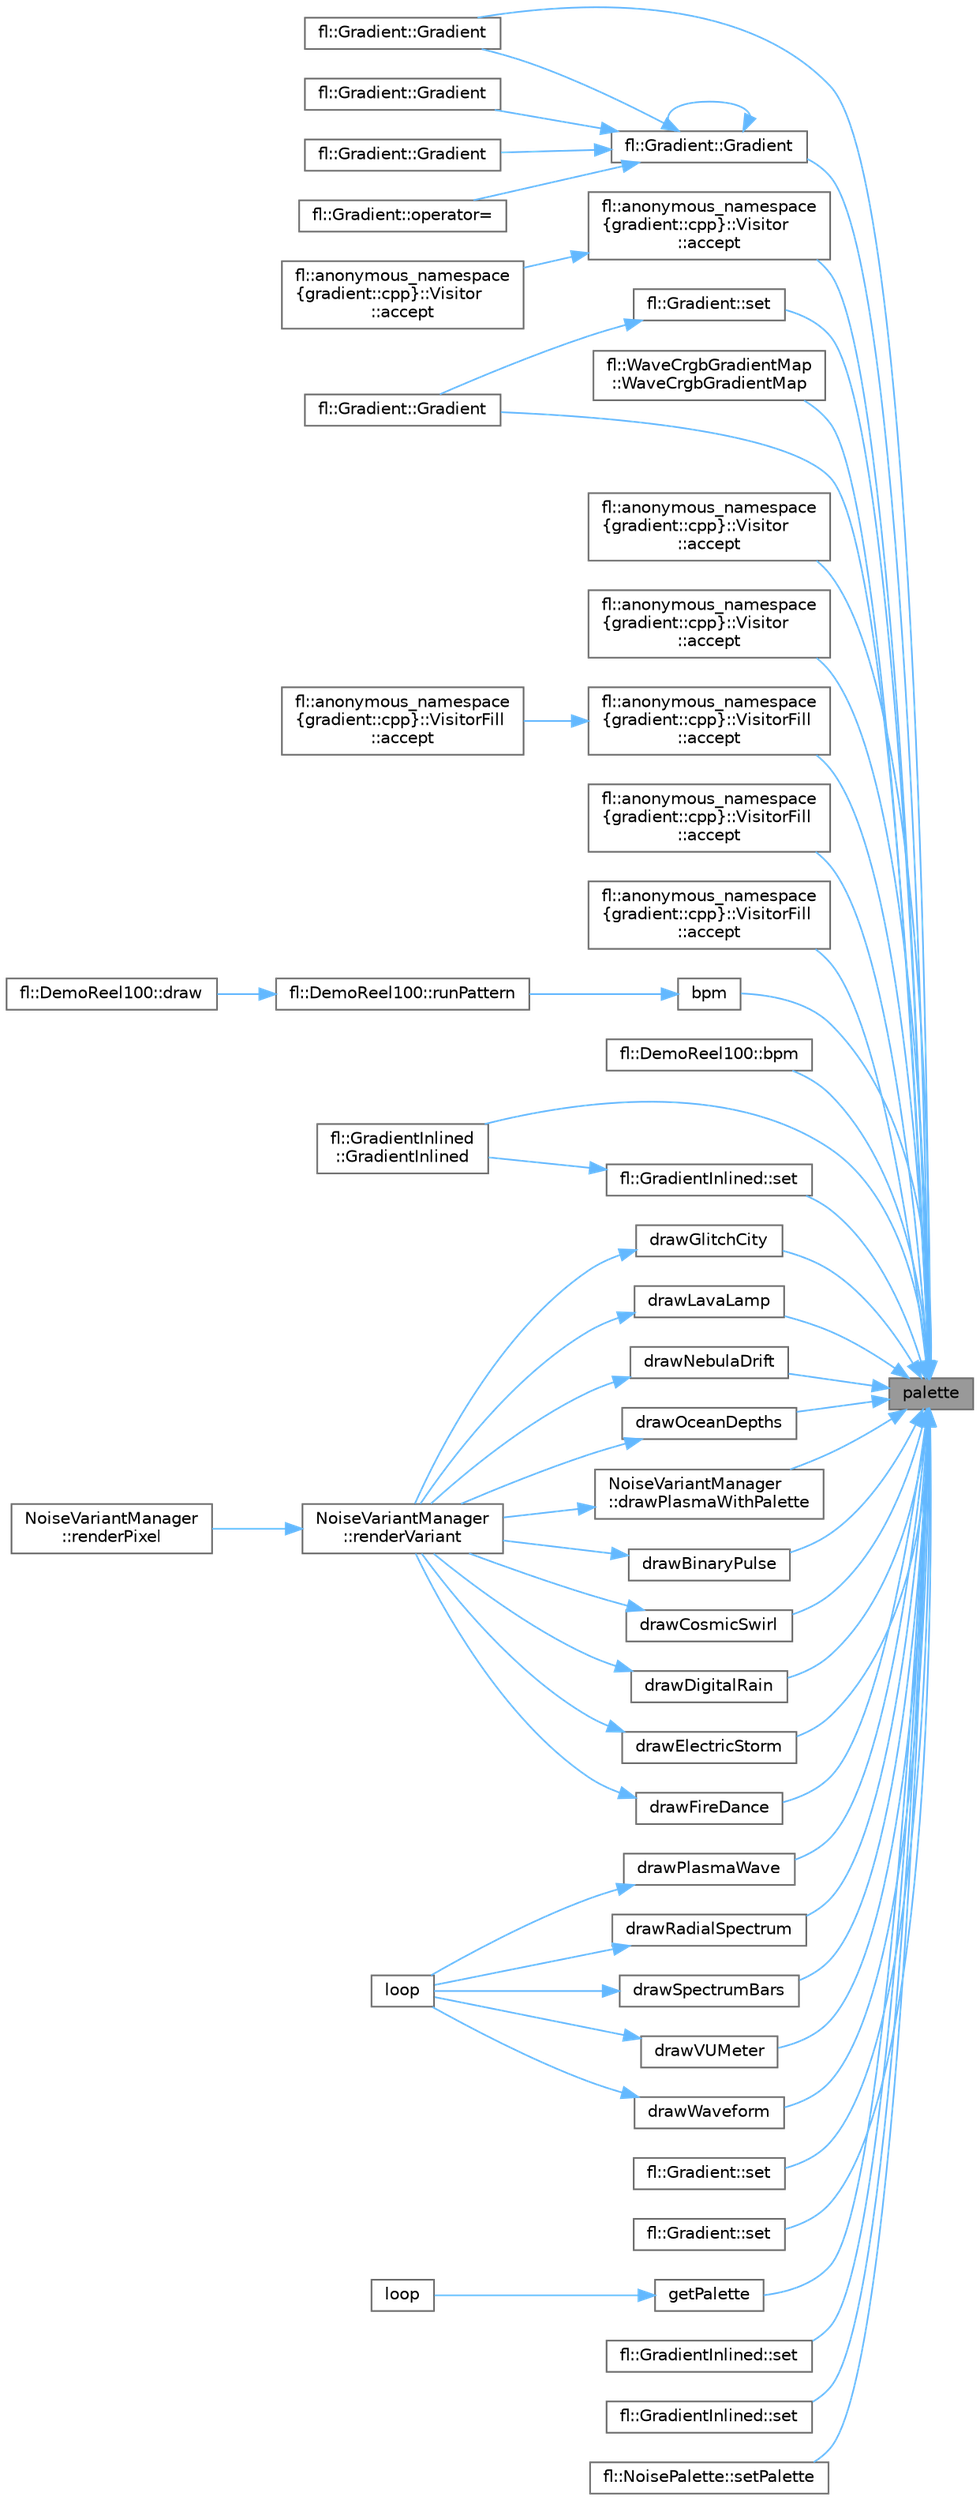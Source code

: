 digraph "palette"
{
 // INTERACTIVE_SVG=YES
 // LATEX_PDF_SIZE
  bgcolor="transparent";
  edge [fontname=Helvetica,fontsize=10,labelfontname=Helvetica,labelfontsize=10];
  node [fontname=Helvetica,fontsize=10,shape=box,height=0.2,width=0.4];
  rankdir="RL";
  Node1 [id="Node000001",label="palette",height=0.2,width=0.4,color="gray40", fillcolor="grey60", style="filled", fontcolor="black",tooltip=" "];
  Node1 -> Node2 [id="edge1_Node000001_Node000002",dir="back",color="steelblue1",style="solid",tooltip=" "];
  Node2 [id="Node000002",label="fl::Gradient::Gradient",height=0.2,width=0.4,color="grey40", fillcolor="white", style="filled",URL="$d0/d6b/classfl_1_1_gradient_a7d0bbc988a07b1a9171b59d987dbec51.html#a7d0bbc988a07b1a9171b59d987dbec51",tooltip=" "];
  Node2 -> Node2 [id="edge2_Node000002_Node000002",dir="back",color="steelblue1",style="solid",tooltip=" "];
  Node2 -> Node3 [id="edge3_Node000002_Node000003",dir="back",color="steelblue1",style="solid",tooltip=" "];
  Node3 [id="Node000003",label="fl::Gradient::Gradient",height=0.2,width=0.4,color="grey40", fillcolor="white", style="filled",URL="$d0/d6b/classfl_1_1_gradient_adc9e9eb06e70cb2cc5aed388bbb8d4b4.html#adc9e9eb06e70cb2cc5aed388bbb8d4b4",tooltip=" "];
  Node2 -> Node4 [id="edge4_Node000002_Node000004",dir="back",color="steelblue1",style="solid",tooltip=" "];
  Node4 [id="Node000004",label="fl::Gradient::Gradient",height=0.2,width=0.4,color="grey40", fillcolor="white", style="filled",URL="$d0/d6b/classfl_1_1_gradient_af6cd41541727158ab3c23c6a6bc00082.html#af6cd41541727158ab3c23c6a6bc00082",tooltip=" "];
  Node2 -> Node5 [id="edge5_Node000002_Node000005",dir="back",color="steelblue1",style="solid",tooltip=" "];
  Node5 [id="Node000005",label="fl::Gradient::Gradient",height=0.2,width=0.4,color="grey40", fillcolor="white", style="filled",URL="$d0/d6b/classfl_1_1_gradient_a95d2e71d2863a2d7336e130e670181cc.html#a95d2e71d2863a2d7336e130e670181cc",tooltip=" "];
  Node2 -> Node6 [id="edge6_Node000002_Node000006",dir="back",color="steelblue1",style="solid",tooltip=" "];
  Node6 [id="Node000006",label="fl::Gradient::operator=",height=0.2,width=0.4,color="grey40", fillcolor="white", style="filled",URL="$d0/d6b/classfl_1_1_gradient_aba743d9adc2d6e5ba5ed126c688bdd21.html#aba743d9adc2d6e5ba5ed126c688bdd21",tooltip=" "];
  Node1 -> Node4 [id="edge7_Node000001_Node000004",dir="back",color="steelblue1",style="solid",tooltip=" "];
  Node1 -> Node7 [id="edge8_Node000001_Node000007",dir="back",color="steelblue1",style="solid",tooltip=" "];
  Node7 [id="Node000007",label="fl::Gradient::Gradient",height=0.2,width=0.4,color="grey40", fillcolor="white", style="filled",URL="$d0/d6b/classfl_1_1_gradient_a5cb6c8f158f9a2265b3abcf3b73c6727.html#a5cb6c8f158f9a2265b3abcf3b73c6727",tooltip=" "];
  Node1 -> Node8 [id="edge9_Node000001_Node000008",dir="back",color="steelblue1",style="solid",tooltip=" "];
  Node8 [id="Node000008",label="fl::GradientInlined\l::GradientInlined",height=0.2,width=0.4,color="grey40", fillcolor="white", style="filled",URL="$d0/db5/classfl_1_1_gradient_inlined_af1137b889290f72129e430a20b1bc0b9.html#af1137b889290f72129e430a20b1bc0b9",tooltip=" "];
  Node1 -> Node9 [id="edge10_Node000001_Node000009",dir="back",color="steelblue1",style="solid",tooltip=" "];
  Node9 [id="Node000009",label="fl::WaveCrgbGradientMap\l::WaveCrgbGradientMap",height=0.2,width=0.4,color="grey40", fillcolor="white", style="filled",URL="$d0/da7/classfl_1_1_wave_crgb_gradient_map_a7dc51c71dfce48f8d44a577633dbb80b.html#a7dc51c71dfce48f8d44a577633dbb80b",tooltip=" "];
  Node1 -> Node10 [id="edge11_Node000001_Node000010",dir="back",color="steelblue1",style="solid",tooltip=" "];
  Node10 [id="Node000010",label="fl::anonymous_namespace\l\{gradient::cpp\}::Visitor\l::accept",height=0.2,width=0.4,color="grey40", fillcolor="white", style="filled",URL="$d6/ddc/structfl_1_1anonymous__namespace_02gradient_8cpp_03_1_1_visitor_a14e6d6a5c80faf0e31f682a733b7cd83.html#a14e6d6a5c80faf0e31f682a733b7cd83",tooltip=" "];
  Node10 -> Node11 [id="edge12_Node000010_Node000011",dir="back",color="steelblue1",style="solid",tooltip=" "];
  Node11 [id="Node000011",label="fl::anonymous_namespace\l\{gradient::cpp\}::Visitor\l::accept",height=0.2,width=0.4,color="grey40", fillcolor="white", style="filled",URL="$d6/ddc/structfl_1_1anonymous__namespace_02gradient_8cpp_03_1_1_visitor_aed18438425d5b89d5197b12e792925a0.html#aed18438425d5b89d5197b12e792925a0",tooltip=" "];
  Node1 -> Node12 [id="edge13_Node000001_Node000012",dir="back",color="steelblue1",style="solid",tooltip=" "];
  Node12 [id="Node000012",label="fl::anonymous_namespace\l\{gradient::cpp\}::Visitor\l::accept",height=0.2,width=0.4,color="grey40", fillcolor="white", style="filled",URL="$d6/ddc/structfl_1_1anonymous__namespace_02gradient_8cpp_03_1_1_visitor_a3f99759d5e6930523130aac74f114f0e.html#a3f99759d5e6930523130aac74f114f0e",tooltip=" "];
  Node1 -> Node13 [id="edge14_Node000001_Node000013",dir="back",color="steelblue1",style="solid",tooltip=" "];
  Node13 [id="Node000013",label="fl::anonymous_namespace\l\{gradient::cpp\}::Visitor\l::accept",height=0.2,width=0.4,color="grey40", fillcolor="white", style="filled",URL="$d6/ddc/structfl_1_1anonymous__namespace_02gradient_8cpp_03_1_1_visitor_a6d844e6ff67e96ef259c033aced94597.html#a6d844e6ff67e96ef259c033aced94597",tooltip=" "];
  Node1 -> Node14 [id="edge15_Node000001_Node000014",dir="back",color="steelblue1",style="solid",tooltip=" "];
  Node14 [id="Node000014",label="fl::anonymous_namespace\l\{gradient::cpp\}::VisitorFill\l::accept",height=0.2,width=0.4,color="grey40", fillcolor="white", style="filled",URL="$d0/dd1/structfl_1_1anonymous__namespace_02gradient_8cpp_03_1_1_visitor_fill_a712e5bea4c71fb7d02ff9d8718585c5d.html#a712e5bea4c71fb7d02ff9d8718585c5d",tooltip=" "];
  Node14 -> Node15 [id="edge16_Node000014_Node000015",dir="back",color="steelblue1",style="solid",tooltip=" "];
  Node15 [id="Node000015",label="fl::anonymous_namespace\l\{gradient::cpp\}::VisitorFill\l::accept",height=0.2,width=0.4,color="grey40", fillcolor="white", style="filled",URL="$d0/dd1/structfl_1_1anonymous__namespace_02gradient_8cpp_03_1_1_visitor_fill_abcc881ce8b45366ef78ad5026099b831.html#abcc881ce8b45366ef78ad5026099b831",tooltip=" "];
  Node1 -> Node16 [id="edge17_Node000001_Node000016",dir="back",color="steelblue1",style="solid",tooltip=" "];
  Node16 [id="Node000016",label="fl::anonymous_namespace\l\{gradient::cpp\}::VisitorFill\l::accept",height=0.2,width=0.4,color="grey40", fillcolor="white", style="filled",URL="$d0/dd1/structfl_1_1anonymous__namespace_02gradient_8cpp_03_1_1_visitor_fill_a3363167e95e8a92fa50f37a4f3d626a0.html#a3363167e95e8a92fa50f37a4f3d626a0",tooltip=" "];
  Node1 -> Node17 [id="edge18_Node000001_Node000017",dir="back",color="steelblue1",style="solid",tooltip=" "];
  Node17 [id="Node000017",label="fl::anonymous_namespace\l\{gradient::cpp\}::VisitorFill\l::accept",height=0.2,width=0.4,color="grey40", fillcolor="white", style="filled",URL="$d0/dd1/structfl_1_1anonymous__namespace_02gradient_8cpp_03_1_1_visitor_fill_ae0d4bdaf734dd9772df3dbe4e6bc03cb.html#ae0d4bdaf734dd9772df3dbe4e6bc03cb",tooltip=" "];
  Node1 -> Node18 [id="edge19_Node000001_Node000018",dir="back",color="steelblue1",style="solid",tooltip=" "];
  Node18 [id="Node000018",label="bpm",height=0.2,width=0.4,color="grey40", fillcolor="white", style="filled",URL="$d5/d25/_demo_reel100_8ino_a4875f6d9a2b0f08d3cf221974234121b.html#a4875f6d9a2b0f08d3cf221974234121b",tooltip=" "];
  Node18 -> Node19 [id="edge20_Node000018_Node000019",dir="back",color="steelblue1",style="solid",tooltip=" "];
  Node19 [id="Node000019",label="fl::DemoReel100::runPattern",height=0.2,width=0.4,color="grey40", fillcolor="white", style="filled",URL="$d1/d60/classfl_1_1_demo_reel100_aad4b41d93c1a9f7acecea8b49cda7078.html#aad4b41d93c1a9f7acecea8b49cda7078",tooltip=" "];
  Node19 -> Node20 [id="edge21_Node000019_Node000020",dir="back",color="steelblue1",style="solid",tooltip=" "];
  Node20 [id="Node000020",label="fl::DemoReel100::draw",height=0.2,width=0.4,color="grey40", fillcolor="white", style="filled",URL="$d1/d60/classfl_1_1_demo_reel100_a5f66b8a2f16f89f0180bd6e27f1563c6.html#a5f66b8a2f16f89f0180bd6e27f1563c6",tooltip=" "];
  Node1 -> Node21 [id="edge22_Node000001_Node000021",dir="back",color="steelblue1",style="solid",tooltip=" "];
  Node21 [id="Node000021",label="fl::DemoReel100::bpm",height=0.2,width=0.4,color="grey40", fillcolor="white", style="filled",URL="$d1/d60/classfl_1_1_demo_reel100_a72cc7eea48cf0be16b34fee7d4da64f4.html#a72cc7eea48cf0be16b34fee7d4da64f4",tooltip=" "];
  Node1 -> Node22 [id="edge23_Node000001_Node000022",dir="back",color="steelblue1",style="solid",tooltip=" "];
  Node22 [id="Node000022",label="drawBinaryPulse",height=0.2,width=0.4,color="grey40", fillcolor="white", style="filled",URL="$d5/d77/_fx_noise_ring_8h_af706561ce2cd3a6cbb7fc76c00dd4cb0.html#af706561ce2cd3a6cbb7fc76c00dd4cb0",tooltip=" "];
  Node22 -> Node23 [id="edge24_Node000022_Node000023",dir="back",color="steelblue1",style="solid",tooltip=" "];
  Node23 [id="Node000023",label="NoiseVariantManager\l::renderVariant",height=0.2,width=0.4,color="grey40", fillcolor="white", style="filled",URL="$d5/d14/class_noise_variant_manager_ab935fb8965b72b80bd397cc8101b8ea4.html#ab935fb8965b72b80bd397cc8101b8ea4",tooltip=" "];
  Node23 -> Node24 [id="edge25_Node000023_Node000024",dir="back",color="steelblue1",style="solid",tooltip=" "];
  Node24 [id="Node000024",label="NoiseVariantManager\l::renderPixel",height=0.2,width=0.4,color="grey40", fillcolor="white", style="filled",URL="$d5/d14/class_noise_variant_manager_a3d345379622cd0dffb1e726d48c35e30.html#a3d345379622cd0dffb1e726d48c35e30",tooltip=" "];
  Node1 -> Node25 [id="edge26_Node000001_Node000025",dir="back",color="steelblue1",style="solid",tooltip=" "];
  Node25 [id="Node000025",label="drawCosmicSwirl",height=0.2,width=0.4,color="grey40", fillcolor="white", style="filled",URL="$d5/d77/_fx_noise_ring_8h_a30a743fe8188bcc7550687f8d32bf03d.html#a30a743fe8188bcc7550687f8d32bf03d",tooltip=" "];
  Node25 -> Node23 [id="edge27_Node000025_Node000023",dir="back",color="steelblue1",style="solid",tooltip=" "];
  Node1 -> Node26 [id="edge28_Node000001_Node000026",dir="back",color="steelblue1",style="solid",tooltip=" "];
  Node26 [id="Node000026",label="drawDigitalRain",height=0.2,width=0.4,color="grey40", fillcolor="white", style="filled",URL="$d5/d77/_fx_noise_ring_8h_a4dfeff0eec9c9d6f38f7d6b91466c908.html#a4dfeff0eec9c9d6f38f7d6b91466c908",tooltip=" "];
  Node26 -> Node23 [id="edge29_Node000026_Node000023",dir="back",color="steelblue1",style="solid",tooltip=" "];
  Node1 -> Node27 [id="edge30_Node000001_Node000027",dir="back",color="steelblue1",style="solid",tooltip=" "];
  Node27 [id="Node000027",label="drawElectricStorm",height=0.2,width=0.4,color="grey40", fillcolor="white", style="filled",URL="$d5/d77/_fx_noise_ring_8h_abd810dbb1c231f5d13289f1c6eb1be5a.html#abd810dbb1c231f5d13289f1c6eb1be5a",tooltip=" "];
  Node27 -> Node23 [id="edge31_Node000027_Node000023",dir="back",color="steelblue1",style="solid",tooltip=" "];
  Node1 -> Node28 [id="edge32_Node000001_Node000028",dir="back",color="steelblue1",style="solid",tooltip=" "];
  Node28 [id="Node000028",label="drawFireDance",height=0.2,width=0.4,color="grey40", fillcolor="white", style="filled",URL="$d5/d77/_fx_noise_ring_8h_a86e087d43e1859591dda07be6a9fef12.html#a86e087d43e1859591dda07be6a9fef12",tooltip=" "];
  Node28 -> Node23 [id="edge33_Node000028_Node000023",dir="back",color="steelblue1",style="solid",tooltip=" "];
  Node1 -> Node29 [id="edge34_Node000001_Node000029",dir="back",color="steelblue1",style="solid",tooltip=" "];
  Node29 [id="Node000029",label="drawGlitchCity",height=0.2,width=0.4,color="grey40", fillcolor="white", style="filled",URL="$d5/d77/_fx_noise_ring_8h_ac19bdd8b080d09c4f1b7151b86120db4.html#ac19bdd8b080d09c4f1b7151b86120db4",tooltip=" "];
  Node29 -> Node23 [id="edge35_Node000029_Node000023",dir="back",color="steelblue1",style="solid",tooltip=" "];
  Node1 -> Node30 [id="edge36_Node000001_Node000030",dir="back",color="steelblue1",style="solid",tooltip=" "];
  Node30 [id="Node000030",label="drawLavaLamp",height=0.2,width=0.4,color="grey40", fillcolor="white", style="filled",URL="$d5/d77/_fx_noise_ring_8h_a58a21be7f15a25d977a75eb8d505f1df.html#a58a21be7f15a25d977a75eb8d505f1df",tooltip=" "];
  Node30 -> Node23 [id="edge37_Node000030_Node000023",dir="back",color="steelblue1",style="solid",tooltip=" "];
  Node1 -> Node31 [id="edge38_Node000001_Node000031",dir="back",color="steelblue1",style="solid",tooltip=" "];
  Node31 [id="Node000031",label="drawNebulaDrift",height=0.2,width=0.4,color="grey40", fillcolor="white", style="filled",URL="$d5/d77/_fx_noise_ring_8h_acdbfd28c6c1bf3450491409986b22947.html#acdbfd28c6c1bf3450491409986b22947",tooltip=" "];
  Node31 -> Node23 [id="edge39_Node000031_Node000023",dir="back",color="steelblue1",style="solid",tooltip=" "];
  Node1 -> Node32 [id="edge40_Node000001_Node000032",dir="back",color="steelblue1",style="solid",tooltip=" "];
  Node32 [id="Node000032",label="drawOceanDepths",height=0.2,width=0.4,color="grey40", fillcolor="white", style="filled",URL="$d5/d77/_fx_noise_ring_8h_a53640f2ef55dbad4866df631feb3e8b6.html#a53640f2ef55dbad4866df631feb3e8b6",tooltip=" "];
  Node32 -> Node23 [id="edge41_Node000032_Node000023",dir="back",color="steelblue1",style="solid",tooltip=" "];
  Node1 -> Node33 [id="edge42_Node000001_Node000033",dir="back",color="steelblue1",style="solid",tooltip=" "];
  Node33 [id="Node000033",label="drawPlasmaWave",height=0.2,width=0.4,color="grey40", fillcolor="white", style="filled",URL="$da/dc7/advanced_8h_af4da42dfe08a23565ea1e23ec581578b.html#af4da42dfe08a23565ea1e23ec581578b",tooltip=" "];
  Node33 -> Node34 [id="edge43_Node000033_Node000034",dir="back",color="steelblue1",style="solid",tooltip=" "];
  Node34 [id="Node000034",label="loop",height=0.2,width=0.4,color="grey40", fillcolor="white", style="filled",URL="$da/dc7/advanced_8h_afe461d27b9c48d5921c00d521181f12f.html#afe461d27b9c48d5921c00d521181f12f",tooltip=" "];
  Node1 -> Node35 [id="edge44_Node000001_Node000035",dir="back",color="steelblue1",style="solid",tooltip=" "];
  Node35 [id="Node000035",label="NoiseVariantManager\l::drawPlasmaWithPalette",height=0.2,width=0.4,color="grey40", fillcolor="white", style="filled",URL="$d5/d14/class_noise_variant_manager_af8e7ffd6722cc068ec5282332cc55011.html#af8e7ffd6722cc068ec5282332cc55011",tooltip=" "];
  Node35 -> Node23 [id="edge45_Node000035_Node000023",dir="back",color="steelblue1",style="solid",tooltip=" "];
  Node1 -> Node36 [id="edge46_Node000001_Node000036",dir="back",color="steelblue1",style="solid",tooltip=" "];
  Node36 [id="Node000036",label="drawRadialSpectrum",height=0.2,width=0.4,color="grey40", fillcolor="white", style="filled",URL="$da/dc7/advanced_8h_a1cb66ba9db640f75ab7a41376a7ce3bb.html#a1cb66ba9db640f75ab7a41376a7ce3bb",tooltip=" "];
  Node36 -> Node34 [id="edge47_Node000036_Node000034",dir="back",color="steelblue1",style="solid",tooltip=" "];
  Node1 -> Node37 [id="edge48_Node000001_Node000037",dir="back",color="steelblue1",style="solid",tooltip=" "];
  Node37 [id="Node000037",label="drawSpectrumBars",height=0.2,width=0.4,color="grey40", fillcolor="white", style="filled",URL="$da/dc7/advanced_8h_a7ebf00c71c3618212a09f31e43a347f6.html#a7ebf00c71c3618212a09f31e43a347f6",tooltip=" "];
  Node37 -> Node34 [id="edge49_Node000037_Node000034",dir="back",color="steelblue1",style="solid",tooltip=" "];
  Node1 -> Node38 [id="edge50_Node000001_Node000038",dir="back",color="steelblue1",style="solid",tooltip=" "];
  Node38 [id="Node000038",label="drawVUMeter",height=0.2,width=0.4,color="grey40", fillcolor="white", style="filled",URL="$da/dc7/advanced_8h_a3cd847c9f0a4c2d5196727427f9900fe.html#a3cd847c9f0a4c2d5196727427f9900fe",tooltip=" "];
  Node38 -> Node34 [id="edge51_Node000038_Node000034",dir="back",color="steelblue1",style="solid",tooltip=" "];
  Node1 -> Node39 [id="edge52_Node000001_Node000039",dir="back",color="steelblue1",style="solid",tooltip=" "];
  Node39 [id="Node000039",label="drawWaveform",height=0.2,width=0.4,color="grey40", fillcolor="white", style="filled",URL="$da/dc7/advanced_8h_a715d5587b1a493c350ae39b13e881463.html#a715d5587b1a493c350ae39b13e881463",tooltip=" "];
  Node39 -> Node34 [id="edge53_Node000039_Node000034",dir="back",color="steelblue1",style="solid",tooltip=" "];
  Node1 -> Node40 [id="edge54_Node000001_Node000040",dir="back",color="steelblue1",style="solid",tooltip=" "];
  Node40 [id="Node000040",label="getPalette",height=0.2,width=0.4,color="grey40", fillcolor="white", style="filled",URL="$d8/dd0/_fire_cylinder_8h_a0c74bc312803a49e792bffc775a56220.html#a0c74bc312803a49e792bffc775a56220",tooltip=" "];
  Node40 -> Node41 [id="edge55_Node000040_Node000041",dir="back",color="steelblue1",style="solid",tooltip=" "];
  Node41 [id="Node000041",label="loop",height=0.2,width=0.4,color="grey40", fillcolor="white", style="filled",URL="$d8/dd0/_fire_cylinder_8h_afe461d27b9c48d5921c00d521181f12f.html#afe461d27b9c48d5921c00d521181f12f",tooltip=" "];
  Node1 -> Node42 [id="edge56_Node000001_Node000042",dir="back",color="steelblue1",style="solid",tooltip=" "];
  Node42 [id="Node000042",label="fl::Gradient::set",height=0.2,width=0.4,color="grey40", fillcolor="white", style="filled",URL="$d0/d6b/classfl_1_1_gradient_a07780f0f173e9c35e0e71b00617a1c8a.html#a07780f0f173e9c35e0e71b00617a1c8a",tooltip=" "];
  Node42 -> Node7 [id="edge57_Node000042_Node000007",dir="back",color="steelblue1",style="solid",tooltip=" "];
  Node1 -> Node43 [id="edge58_Node000001_Node000043",dir="back",color="steelblue1",style="solid",tooltip=" "];
  Node43 [id="Node000043",label="fl::Gradient::set",height=0.2,width=0.4,color="grey40", fillcolor="white", style="filled",URL="$d0/d6b/classfl_1_1_gradient_ae8aae158016190ee53b066a0295b9873.html#ae8aae158016190ee53b066a0295b9873",tooltip=" "];
  Node1 -> Node44 [id="edge59_Node000001_Node000044",dir="back",color="steelblue1",style="solid",tooltip=" "];
  Node44 [id="Node000044",label="fl::Gradient::set",height=0.2,width=0.4,color="grey40", fillcolor="white", style="filled",URL="$d0/d6b/classfl_1_1_gradient_ad58f4532102e48cc68281054040d239a.html#ad58f4532102e48cc68281054040d239a",tooltip=" "];
  Node1 -> Node45 [id="edge60_Node000001_Node000045",dir="back",color="steelblue1",style="solid",tooltip=" "];
  Node45 [id="Node000045",label="fl::GradientInlined::set",height=0.2,width=0.4,color="grey40", fillcolor="white", style="filled",URL="$d0/db5/classfl_1_1_gradient_inlined_a90961282108d67cc96be737f50828033.html#a90961282108d67cc96be737f50828033",tooltip=" "];
  Node45 -> Node8 [id="edge61_Node000045_Node000008",dir="back",color="steelblue1",style="solid",tooltip=" "];
  Node1 -> Node46 [id="edge62_Node000001_Node000046",dir="back",color="steelblue1",style="solid",tooltip=" "];
  Node46 [id="Node000046",label="fl::GradientInlined::set",height=0.2,width=0.4,color="grey40", fillcolor="white", style="filled",URL="$d0/db5/classfl_1_1_gradient_inlined_aa6467c53b310fdf2550b3134fc445e0c.html#aa6467c53b310fdf2550b3134fc445e0c",tooltip=" "];
  Node1 -> Node47 [id="edge63_Node000001_Node000047",dir="back",color="steelblue1",style="solid",tooltip=" "];
  Node47 [id="Node000047",label="fl::GradientInlined::set",height=0.2,width=0.4,color="grey40", fillcolor="white", style="filled",URL="$d0/db5/classfl_1_1_gradient_inlined_af2d141aca56cf7c85c5e9cb33cb49d31.html#af2d141aca56cf7c85c5e9cb33cb49d31",tooltip=" "];
  Node1 -> Node48 [id="edge64_Node000001_Node000048",dir="back",color="steelblue1",style="solid",tooltip=" "];
  Node48 [id="Node000048",label="fl::NoisePalette::setPalette",height=0.2,width=0.4,color="grey40", fillcolor="white", style="filled",URL="$d9/d41/classfl_1_1_noise_palette_ad36e8fb29b511f4bedac0d993698c1e7.html#ad36e8fb29b511f4bedac0d993698c1e7",tooltip=" "];
}
